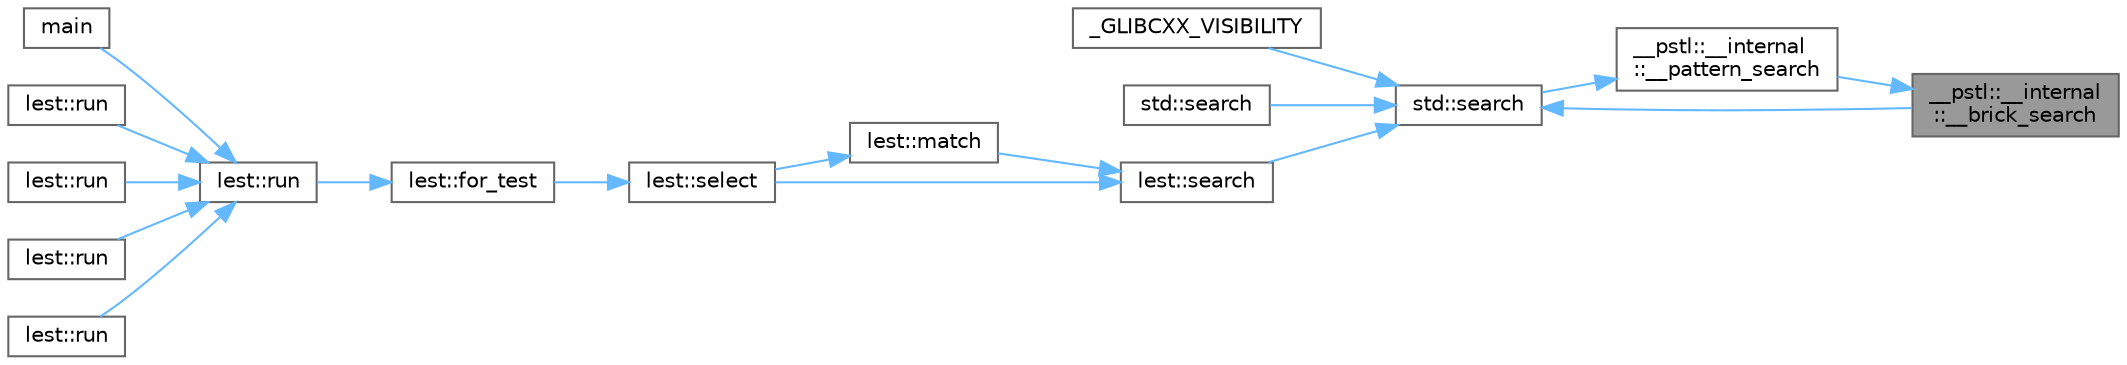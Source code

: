 digraph "__pstl::__internal::__brick_search"
{
 // LATEX_PDF_SIZE
  bgcolor="transparent";
  edge [fontname=Helvetica,fontsize=10,labelfontname=Helvetica,labelfontsize=10];
  node [fontname=Helvetica,fontsize=10,shape=box,height=0.2,width=0.4];
  rankdir="RL";
  Node1 [id="Node000001",label="__pstl::__internal\l::__brick_search",height=0.2,width=0.4,color="gray40", fillcolor="grey60", style="filled", fontcolor="black",tooltip=" "];
  Node1 -> Node2 [id="edge33_Node000001_Node000002",dir="back",color="steelblue1",style="solid",tooltip=" "];
  Node2 [id="Node000002",label="__pstl::__internal\l::__pattern_search",height=0.2,width=0.4,color="grey40", fillcolor="white", style="filled",URL="$namespace____pstl_1_1____internal.html#af101203bfce74b08bef3c56eaa652f97",tooltip=" "];
  Node2 -> Node3 [id="edge34_Node000002_Node000003",dir="back",color="steelblue1",style="solid",tooltip=" "];
  Node3 [id="Node000003",label="std::search",height=0.2,width=0.4,color="grey40", fillcolor="white", style="filled",URL="$namespacestd.html#a5a4354dff231af6d172e1f24befda7f2",tooltip=" "];
  Node3 -> Node1 [id="edge35_Node000003_Node000001",dir="back",color="steelblue1",style="solid",tooltip=" "];
  Node3 -> Node4 [id="edge36_Node000003_Node000004",dir="back",color="steelblue1",style="solid",tooltip=" "];
  Node4 [id="Node000004",label="_GLIBCXX_VISIBILITY",height=0.2,width=0.4,color="grey40", fillcolor="white", style="filled",URL="$_classes_2lib_2include_2c_09_09_2parallel_2algorithmfwd_8h.html#a544d74b2d5d0dd2197f5fd6f02691de0",tooltip=" "];
  Node3 -> Node5 [id="edge37_Node000003_Node000005",dir="back",color="steelblue1",style="solid",tooltip=" "];
  Node5 [id="Node000005",label="std::search",height=0.2,width=0.4,color="grey40", fillcolor="white", style="filled",URL="$namespacestd.html#a85624c38582d6a8f19c5cc603f5e5030",tooltip=" "];
  Node3 -> Node6 [id="edge38_Node000003_Node000006",dir="back",color="steelblue1",style="solid",tooltip=" "];
  Node6 [id="Node000006",label="lest::search",height=0.2,width=0.4,color="grey40", fillcolor="white", style="filled",URL="$namespacelest.html#a415c4dec169b665859b5e08719d9227e",tooltip=" "];
  Node6 -> Node7 [id="edge39_Node000006_Node000007",dir="back",color="steelblue1",style="solid",tooltip=" "];
  Node7 [id="Node000007",label="lest::match",height=0.2,width=0.4,color="grey40", fillcolor="white", style="filled",URL="$namespacelest.html#a39aadbe27e6b271818d115e3e5c62bd1",tooltip=" "];
  Node7 -> Node8 [id="edge40_Node000007_Node000008",dir="back",color="steelblue1",style="solid",tooltip=" "];
  Node8 [id="Node000008",label="lest::select",height=0.2,width=0.4,color="grey40", fillcolor="white", style="filled",URL="$namespacelest.html#a1edb8bb9cf6c9793b8626cd80dcf1904",tooltip=" "];
  Node8 -> Node9 [id="edge41_Node000008_Node000009",dir="back",color="steelblue1",style="solid",tooltip=" "];
  Node9 [id="Node000009",label="lest::for_test",height=0.2,width=0.4,color="grey40", fillcolor="white", style="filled",URL="$namespacelest.html#af527784a6a57085ee814b08da444cda1",tooltip=" "];
  Node9 -> Node10 [id="edge42_Node000009_Node000010",dir="back",color="steelblue1",style="solid",tooltip=" "];
  Node10 [id="Node000010",label="lest::run",height=0.2,width=0.4,color="grey40", fillcolor="white", style="filled",URL="$namespacelest.html#a625193eb3dbfcef90fe9519412f96f38",tooltip=" "];
  Node10 -> Node11 [id="edge43_Node000010_Node000011",dir="back",color="steelblue1",style="solid",tooltip=" "];
  Node11 [id="Node000011",label="main",height=0.2,width=0.4,color="grey40", fillcolor="white", style="filled",URL="$_classes_2lib_2m_i_n_i-master_2tests_2testcasesens_8cpp.html#a3c04138a5bfe5d72780bb7e82a18e627",tooltip=" "];
  Node10 -> Node12 [id="edge44_Node000010_Node000012",dir="back",color="steelblue1",style="solid",tooltip=" "];
  Node12 [id="Node000012",label="lest::run",height=0.2,width=0.4,color="grey40", fillcolor="white", style="filled",URL="$namespacelest.html#a96b5a20d5753e9c43ab8517bf62b0885",tooltip=" "];
  Node10 -> Node13 [id="edge45_Node000010_Node000013",dir="back",color="steelblue1",style="solid",tooltip=" "];
  Node13 [id="Node000013",label="lest::run",height=0.2,width=0.4,color="grey40", fillcolor="white", style="filled",URL="$namespacelest.html#ae6a9f347b2b1384c14b6fde1f9086841",tooltip=" "];
  Node10 -> Node14 [id="edge46_Node000010_Node000014",dir="back",color="steelblue1",style="solid",tooltip=" "];
  Node14 [id="Node000014",label="lest::run",height=0.2,width=0.4,color="grey40", fillcolor="white", style="filled",URL="$namespacelest.html#aad2813832b7d3b6ae63d9226fdba4fe6",tooltip=" "];
  Node10 -> Node15 [id="edge47_Node000010_Node000015",dir="back",color="steelblue1",style="solid",tooltip=" "];
  Node15 [id="Node000015",label="lest::run",height=0.2,width=0.4,color="grey40", fillcolor="white", style="filled",URL="$namespacelest.html#ace5f472de9f59c9e8db36b78cae4e663",tooltip=" "];
  Node6 -> Node8 [id="edge48_Node000006_Node000008",dir="back",color="steelblue1",style="solid",tooltip=" "];
}

